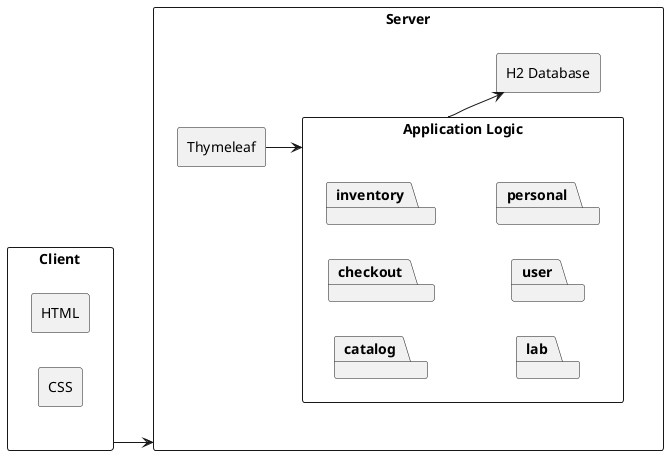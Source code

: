 @startuml Architecture

skinparam packageStyle rectangle
left to right direction

package Client {
  rectangle HTML
  rectangle CSS
}

package Server {
  rectangle Thymeleaf

  skinparam packageStyle rectangle
  package "Application Logic" {
    package catalog
    package checkout
    package inventory
    package lab
    package user
    package personal
  }

  rectangle "H2 Database"

  Thymeleaf --> "Application Logic"
  "Application Logic" --> "H2 Database"
}

Client --> Server

@enduml
